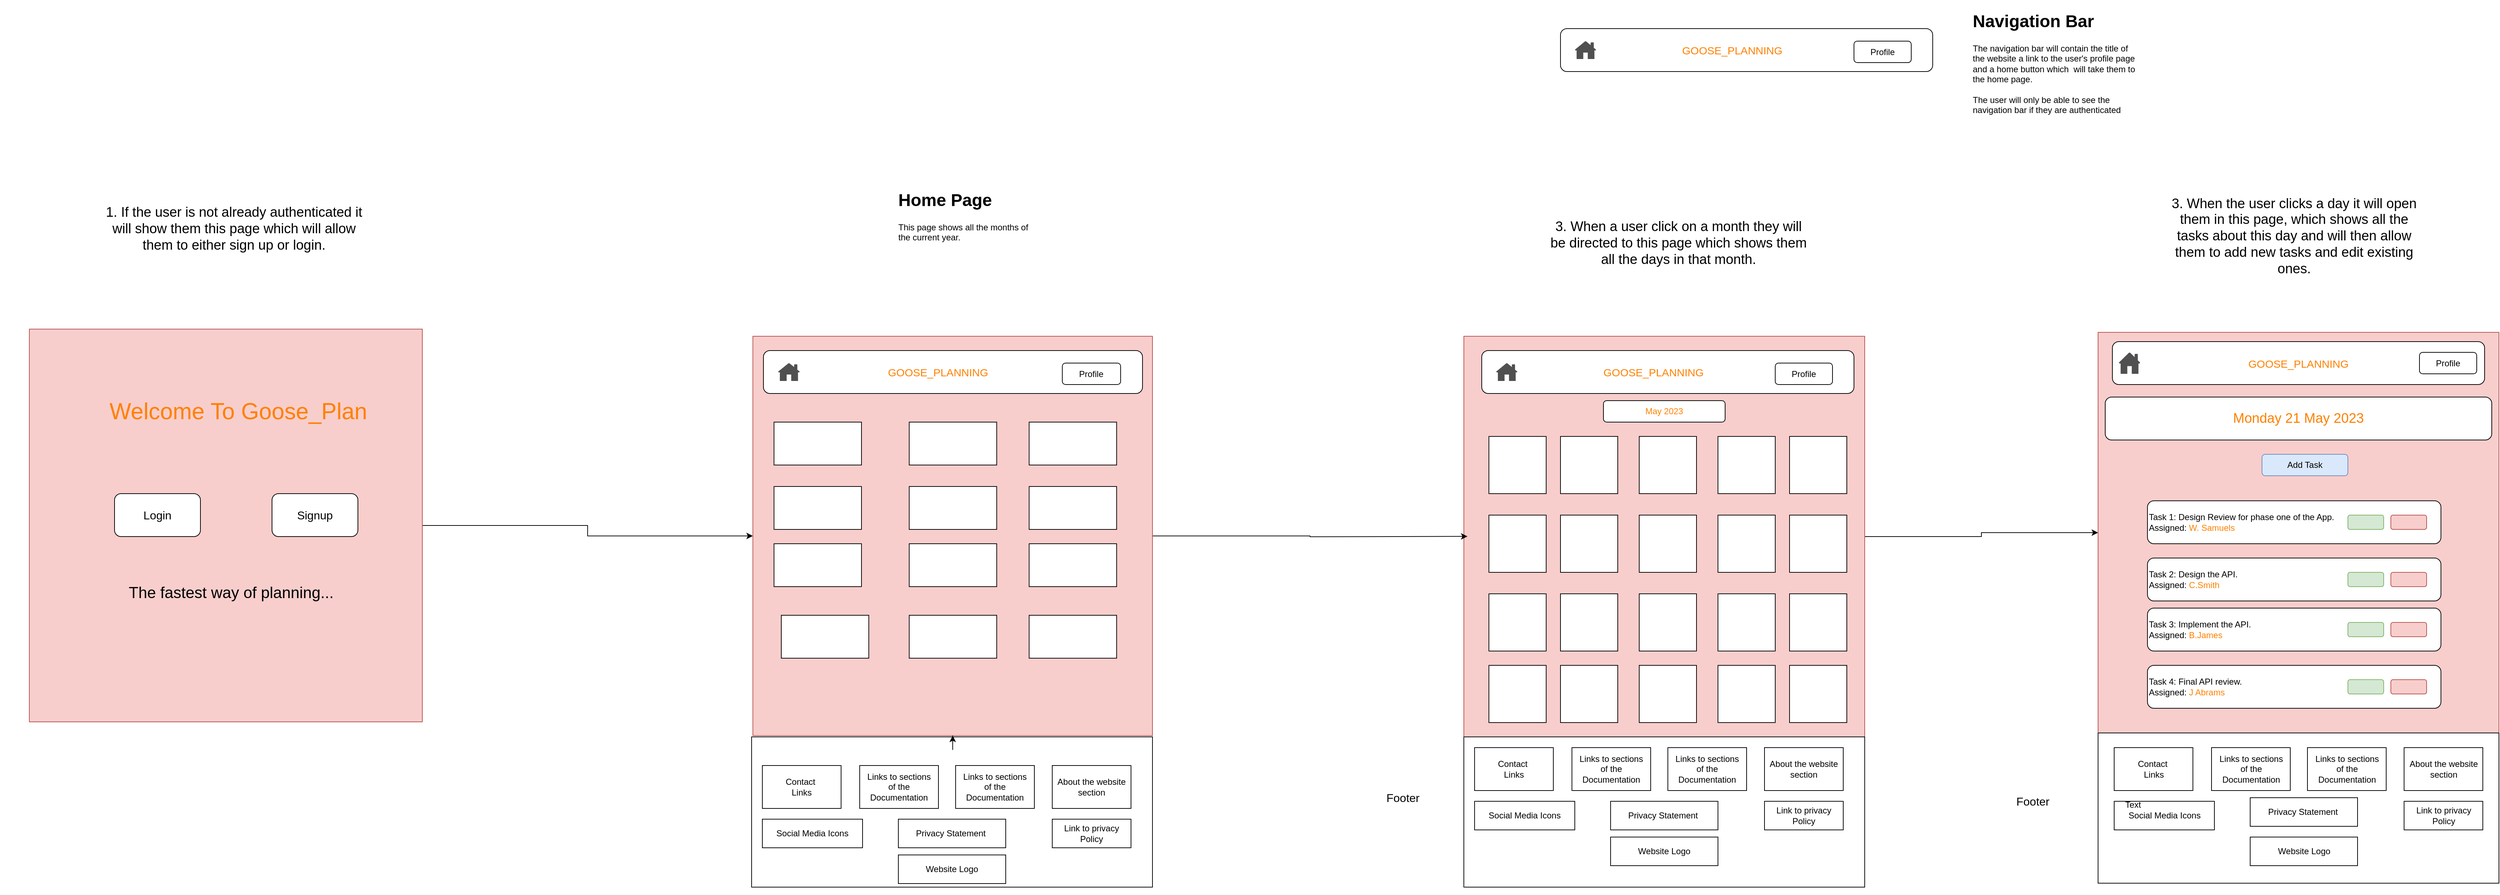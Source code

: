 <mxfile version="21.2.2" type="github">
  <diagram name="Page-1" id="fN_kPUefRSK5LdBiKVOg">
    <mxGraphModel dx="2937" dy="1979" grid="1" gridSize="10" guides="1" tooltips="1" connect="1" arrows="1" fold="1" page="1" pageScale="1" pageWidth="827" pageHeight="1169" math="0" shadow="0">
      <root>
        <mxCell id="0" />
        <mxCell id="1" parent="0" />
        <mxCell id="8TrDZY1N4ZAok5E6qu1y-56" style="edgeStyle=orthogonalEdgeStyle;rounded=0;orthogonalLoop=1;jettySize=auto;html=1;entryX=0;entryY=0.5;entryDx=0;entryDy=0;" edge="1" parent="1" source="8TrDZY1N4ZAok5E6qu1y-13" target="8TrDZY1N4ZAok5E6qu1y-55">
          <mxGeometry relative="1" as="geometry" />
        </mxCell>
        <mxCell id="8TrDZY1N4ZAok5E6qu1y-13" value="" style="whiteSpace=wrap;html=1;aspect=fixed;fillColor=#f8cecc;strokeColor=#b85450;movable=0;resizable=0;rotatable=0;deletable=0;editable=0;locked=1;connectable=0;" vertex="1" parent="1">
          <mxGeometry x="1035" y="10" width="560" height="560" as="geometry" />
        </mxCell>
        <mxCell id="8TrDZY1N4ZAok5E6qu1y-23" value="" style="whiteSpace=wrap;html=1;aspect=fixed;movable=0;resizable=0;rotatable=0;deletable=0;editable=0;locked=1;connectable=0;" vertex="1" parent="1">
          <mxGeometry x="1070" y="150" width="80" height="80" as="geometry" />
        </mxCell>
        <mxCell id="8TrDZY1N4ZAok5E6qu1y-24" value="" style="whiteSpace=wrap;html=1;aspect=fixed;movable=0;resizable=0;rotatable=0;deletable=0;editable=0;locked=1;connectable=0;" vertex="1" parent="1">
          <mxGeometry x="1070" y="370" width="80" height="80" as="geometry" />
        </mxCell>
        <mxCell id="8TrDZY1N4ZAok5E6qu1y-26" value="" style="whiteSpace=wrap;html=1;aspect=fixed;movable=0;resizable=0;rotatable=0;deletable=0;editable=0;locked=1;connectable=0;" vertex="1" parent="1">
          <mxGeometry x="1070" y="260" width="80" height="80" as="geometry" />
        </mxCell>
        <mxCell id="8TrDZY1N4ZAok5E6qu1y-27" value="" style="whiteSpace=wrap;html=1;aspect=fixed;movable=0;resizable=0;rotatable=0;deletable=0;editable=0;locked=1;connectable=0;" vertex="1" parent="1">
          <mxGeometry x="1070" y="470" width="80" height="80" as="geometry" />
        </mxCell>
        <mxCell id="8TrDZY1N4ZAok5E6qu1y-28" value="" style="whiteSpace=wrap;html=1;aspect=fixed;movable=0;resizable=0;rotatable=0;deletable=0;editable=0;locked=1;connectable=0;" vertex="1" parent="1">
          <mxGeometry x="1170" y="260" width="80" height="80" as="geometry" />
        </mxCell>
        <mxCell id="8TrDZY1N4ZAok5E6qu1y-29" value="" style="whiteSpace=wrap;html=1;aspect=fixed;movable=0;resizable=0;rotatable=0;deletable=0;editable=0;locked=1;connectable=0;" vertex="1" parent="1">
          <mxGeometry x="1280" y="260" width="80" height="80" as="geometry" />
        </mxCell>
        <mxCell id="8TrDZY1N4ZAok5E6qu1y-30" value="" style="whiteSpace=wrap;html=1;aspect=fixed;movable=0;resizable=0;rotatable=0;deletable=0;editable=0;locked=1;connectable=0;" vertex="1" parent="1">
          <mxGeometry x="1390" y="260" width="80" height="80" as="geometry" />
        </mxCell>
        <mxCell id="8TrDZY1N4ZAok5E6qu1y-31" value="" style="whiteSpace=wrap;html=1;aspect=fixed;movable=0;resizable=0;rotatable=0;deletable=0;editable=0;locked=1;connectable=0;" vertex="1" parent="1">
          <mxGeometry x="1490" y="260" width="80" height="80" as="geometry" />
        </mxCell>
        <mxCell id="8TrDZY1N4ZAok5E6qu1y-32" value="" style="whiteSpace=wrap;html=1;aspect=fixed;movable=0;resizable=0;rotatable=0;deletable=0;editable=0;locked=1;connectable=0;" vertex="1" parent="1">
          <mxGeometry x="1070" y="370" width="80" height="80" as="geometry" />
        </mxCell>
        <mxCell id="8TrDZY1N4ZAok5E6qu1y-33" value="" style="whiteSpace=wrap;html=1;aspect=fixed;movable=0;resizable=0;rotatable=0;deletable=0;editable=0;locked=1;connectable=0;" vertex="1" parent="1">
          <mxGeometry x="1170" y="370" width="80" height="80" as="geometry" />
        </mxCell>
        <mxCell id="8TrDZY1N4ZAok5E6qu1y-34" value="" style="whiteSpace=wrap;html=1;aspect=fixed;movable=0;resizable=0;rotatable=0;deletable=0;editable=0;locked=1;connectable=0;" vertex="1" parent="1">
          <mxGeometry x="1280" y="370" width="80" height="80" as="geometry" />
        </mxCell>
        <mxCell id="8TrDZY1N4ZAok5E6qu1y-35" value="" style="whiteSpace=wrap;html=1;aspect=fixed;movable=0;resizable=0;rotatable=0;deletable=0;editable=0;locked=1;connectable=0;" vertex="1" parent="1">
          <mxGeometry x="1390" y="370" width="80" height="80" as="geometry" />
        </mxCell>
        <mxCell id="8TrDZY1N4ZAok5E6qu1y-36" value="" style="whiteSpace=wrap;html=1;aspect=fixed;movable=0;resizable=0;rotatable=0;deletable=0;editable=0;locked=1;connectable=0;" vertex="1" parent="1">
          <mxGeometry x="1490" y="370" width="80" height="80" as="geometry" />
        </mxCell>
        <mxCell id="8TrDZY1N4ZAok5E6qu1y-37" value="" style="whiteSpace=wrap;html=1;aspect=fixed;movable=0;resizable=0;rotatable=0;deletable=0;editable=0;locked=1;connectable=0;" vertex="1" parent="1">
          <mxGeometry x="1070" y="470" width="80" height="80" as="geometry" />
        </mxCell>
        <mxCell id="8TrDZY1N4ZAok5E6qu1y-38" value="" style="whiteSpace=wrap;html=1;aspect=fixed;movable=0;resizable=0;rotatable=0;deletable=0;editable=0;locked=1;connectable=0;" vertex="1" parent="1">
          <mxGeometry x="1170" y="470" width="80" height="80" as="geometry" />
        </mxCell>
        <mxCell id="8TrDZY1N4ZAok5E6qu1y-39" value="" style="whiteSpace=wrap;html=1;aspect=fixed;movable=0;resizable=0;rotatable=0;deletable=0;editable=0;locked=1;connectable=0;" vertex="1" parent="1">
          <mxGeometry x="1280" y="470" width="80" height="80" as="geometry" />
        </mxCell>
        <mxCell id="8TrDZY1N4ZAok5E6qu1y-40" value="" style="whiteSpace=wrap;html=1;aspect=fixed;movable=0;resizable=0;rotatable=0;deletable=0;editable=0;locked=1;connectable=0;" vertex="1" parent="1">
          <mxGeometry x="1390" y="470" width="80" height="80" as="geometry" />
        </mxCell>
        <mxCell id="8TrDZY1N4ZAok5E6qu1y-41" value="" style="whiteSpace=wrap;html=1;aspect=fixed;movable=0;resizable=0;rotatable=0;deletable=0;editable=0;locked=1;connectable=0;" vertex="1" parent="1">
          <mxGeometry x="1490" y="470" width="80" height="80" as="geometry" />
        </mxCell>
        <mxCell id="8TrDZY1N4ZAok5E6qu1y-42" value="" style="whiteSpace=wrap;html=1;aspect=fixed;movable=0;resizable=0;rotatable=0;deletable=0;editable=0;locked=1;connectable=0;" vertex="1" parent="1">
          <mxGeometry x="1070" y="150" width="80" height="80" as="geometry" />
        </mxCell>
        <mxCell id="8TrDZY1N4ZAok5E6qu1y-43" value="" style="whiteSpace=wrap;html=1;aspect=fixed;movable=0;resizable=0;rotatable=0;deletable=0;editable=0;locked=1;connectable=0;" vertex="1" parent="1">
          <mxGeometry x="1170" y="150" width="80" height="80" as="geometry" />
        </mxCell>
        <mxCell id="8TrDZY1N4ZAok5E6qu1y-44" value="" style="whiteSpace=wrap;html=1;aspect=fixed;movable=0;resizable=0;rotatable=0;deletable=0;editable=0;locked=1;connectable=0;" vertex="1" parent="1">
          <mxGeometry x="1280" y="150" width="80" height="80" as="geometry" />
        </mxCell>
        <mxCell id="8TrDZY1N4ZAok5E6qu1y-45" value="" style="whiteSpace=wrap;html=1;aspect=fixed;movable=0;resizable=0;rotatable=0;deletable=0;editable=0;locked=1;connectable=0;" vertex="1" parent="1">
          <mxGeometry x="1390" y="150" width="80" height="80" as="geometry" />
        </mxCell>
        <mxCell id="8TrDZY1N4ZAok5E6qu1y-46" value="" style="whiteSpace=wrap;html=1;aspect=fixed;movable=0;resizable=0;rotatable=0;deletable=0;editable=0;locked=1;connectable=0;" vertex="1" parent="1">
          <mxGeometry x="1490" y="150" width="80" height="80" as="geometry" />
        </mxCell>
        <mxCell id="8TrDZY1N4ZAok5E6qu1y-52" value="&lt;font style=&quot;font-size: 19px;&quot;&gt;3. When a user click on a month they will be directed to this page which shows them all the days in that month.&lt;/font&gt;" style="text;strokeColor=none;align=center;fillColor=none;html=1;verticalAlign=middle;whiteSpace=wrap;rounded=0;" vertex="1" parent="1">
          <mxGeometry x="1150" y="-230" width="370" height="220" as="geometry" />
        </mxCell>
        <mxCell id="8TrDZY1N4ZAok5E6qu1y-53" value="&lt;font style=&quot;font-size: 19px;&quot;&gt;1. If the user is not already authenticated it will show them this page which will allow them to either sign up or login.&lt;/font&gt;" style="text;strokeColor=none;align=center;fillColor=none;html=1;verticalAlign=middle;whiteSpace=wrap;rounded=0;" vertex="1" parent="1">
          <mxGeometry x="-868.5" y="-250" width="370" height="220" as="geometry" />
        </mxCell>
        <mxCell id="8TrDZY1N4ZAok5E6qu1y-55" value="" style="whiteSpace=wrap;html=1;aspect=fixed;fillColor=#f8cecc;strokeColor=#b85450;movable=1;resizable=1;rotatable=1;deletable=1;editable=1;locked=0;connectable=1;labelBackgroundColor=#FFFFFF;" vertex="1" parent="1">
          <mxGeometry x="1921" y="4.5" width="560" height="560" as="geometry" />
        </mxCell>
        <mxCell id="8TrDZY1N4ZAok5E6qu1y-57" value="&lt;span style=&quot;font-size: 19px;&quot;&gt;3. When the user clicks a day it will open them in this page, which shows all the tasks about this day and will then allow them to add new tasks and edit existing ones.&lt;/span&gt;" style="text;strokeColor=none;align=center;fillColor=none;html=1;verticalAlign=middle;whiteSpace=wrap;rounded=0;" vertex="1" parent="1">
          <mxGeometry x="2010" y="-240" width="370" height="220" as="geometry" />
        </mxCell>
        <mxCell id="8TrDZY1N4ZAok5E6qu1y-59" value="&lt;font color=&quot;#ff8000&quot;&gt;Monday 21 May 2023&lt;/font&gt;" style="rounded=1;whiteSpace=wrap;html=1;strokeWidth=1;fontSize=19;" vertex="1" parent="1">
          <mxGeometry x="1931" y="95" width="540" height="60" as="geometry" />
        </mxCell>
        <mxCell id="8TrDZY1N4ZAok5E6qu1y-60" value="Task 1: Design Review for phase one of the App.&lt;br&gt;Assigned: &lt;font color=&quot;#ff8000&quot;&gt;W. Samuels&lt;/font&gt;" style="rounded=1;whiteSpace=wrap;html=1;align=left;movable=1;resizable=1;rotatable=1;deletable=1;editable=1;locked=0;connectable=1;" vertex="1" parent="1">
          <mxGeometry x="1990" y="240" width="410" height="60" as="geometry" />
        </mxCell>
        <mxCell id="8TrDZY1N4ZAok5E6qu1y-61" value="" style="rounded=1;whiteSpace=wrap;html=1;fillColor=#d5e8d4;strokeColor=#82b366;movable=1;resizable=1;rotatable=1;deletable=1;editable=1;locked=0;connectable=1;" vertex="1" parent="1">
          <mxGeometry x="2270" y="260" width="50" height="20" as="geometry" />
        </mxCell>
        <mxCell id="8TrDZY1N4ZAok5E6qu1y-62" value="" style="rounded=1;whiteSpace=wrap;html=1;fillColor=#f8cecc;strokeColor=#b85450;movable=1;resizable=1;rotatable=1;deletable=1;editable=1;locked=0;connectable=1;" vertex="1" parent="1">
          <mxGeometry x="2330" y="260" width="50" height="20" as="geometry" />
        </mxCell>
        <mxCell id="8TrDZY1N4ZAok5E6qu1y-63" value="Task 3: Implement the API.&lt;br&gt;Assigned:&lt;font color=&quot;#ff8000&quot;&gt; B.James&lt;/font&gt;" style="rounded=1;whiteSpace=wrap;html=1;align=left;movable=1;resizable=1;rotatable=1;deletable=1;editable=1;locked=0;connectable=1;" vertex="1" parent="1">
          <mxGeometry x="1990" y="390" width="410" height="60" as="geometry" />
        </mxCell>
        <mxCell id="8TrDZY1N4ZAok5E6qu1y-64" value="Task 4: Final API review.&lt;br&gt;Assigned: &lt;font color=&quot;#ff8000&quot;&gt;J Abrams&lt;/font&gt;" style="rounded=1;whiteSpace=wrap;html=1;align=left;movable=1;resizable=1;rotatable=1;deletable=1;editable=1;locked=0;connectable=1;" vertex="1" parent="1">
          <mxGeometry x="1990" y="470" width="410" height="60" as="geometry" />
        </mxCell>
        <mxCell id="8TrDZY1N4ZAok5E6qu1y-65" value="Task 2: Design the API.&lt;br&gt;Assigned: &lt;font color=&quot;#ff8000&quot;&gt;C.Smith&lt;/font&gt;" style="rounded=1;whiteSpace=wrap;html=1;align=left;movable=1;resizable=1;rotatable=1;deletable=1;editable=1;locked=0;connectable=1;" vertex="1" parent="1">
          <mxGeometry x="1990" y="320" width="410" height="60" as="geometry" />
        </mxCell>
        <mxCell id="8TrDZY1N4ZAok5E6qu1y-66" value="" style="rounded=1;whiteSpace=wrap;html=1;fillColor=#d5e8d4;strokeColor=#82b366;movable=1;resizable=1;rotatable=1;deletable=1;editable=1;locked=0;connectable=1;" vertex="1" parent="1">
          <mxGeometry x="2270" y="340" width="50" height="20" as="geometry" />
        </mxCell>
        <mxCell id="8TrDZY1N4ZAok5E6qu1y-67" value="" style="rounded=1;whiteSpace=wrap;html=1;fillColor=#d5e8d4;strokeColor=#82b366;movable=1;resizable=1;rotatable=1;deletable=1;editable=1;locked=0;connectable=1;" vertex="1" parent="1">
          <mxGeometry x="2270" y="410" width="50" height="20" as="geometry" />
        </mxCell>
        <mxCell id="8TrDZY1N4ZAok5E6qu1y-68" value="" style="rounded=1;whiteSpace=wrap;html=1;fillColor=#d5e8d4;strokeColor=#82b366;movable=1;resizable=1;rotatable=1;deletable=1;editable=1;locked=0;connectable=1;" vertex="1" parent="1">
          <mxGeometry x="2270" y="490" width="50" height="20" as="geometry" />
        </mxCell>
        <mxCell id="8TrDZY1N4ZAok5E6qu1y-69" value="" style="rounded=1;whiteSpace=wrap;html=1;fillColor=#f8cecc;strokeColor=#b85450;movable=1;resizable=1;rotatable=1;deletable=1;editable=1;locked=0;connectable=1;" vertex="1" parent="1">
          <mxGeometry x="2330" y="340" width="50" height="20" as="geometry" />
        </mxCell>
        <mxCell id="8TrDZY1N4ZAok5E6qu1y-70" value="" style="rounded=1;whiteSpace=wrap;html=1;fillColor=#f8cecc;strokeColor=#b85450;movable=1;resizable=1;rotatable=1;deletable=1;editable=1;locked=0;connectable=1;" vertex="1" parent="1">
          <mxGeometry x="2330" y="410" width="50" height="20" as="geometry" />
        </mxCell>
        <mxCell id="8TrDZY1N4ZAok5E6qu1y-71" value="" style="rounded=1;whiteSpace=wrap;html=1;fillColor=#f8cecc;strokeColor=#b85450;movable=1;resizable=1;rotatable=1;deletable=1;editable=1;locked=0;connectable=1;" vertex="1" parent="1">
          <mxGeometry x="2330" y="490" width="50" height="20" as="geometry" />
        </mxCell>
        <mxCell id="8TrDZY1N4ZAok5E6qu1y-72" value="Add Task" style="rounded=1;whiteSpace=wrap;html=1;fillColor=#dae8fc;strokeColor=#6c8ebf;" vertex="1" parent="1">
          <mxGeometry x="2150" y="175" width="120" height="30" as="geometry" />
        </mxCell>
        <mxCell id="8TrDZY1N4ZAok5E6qu1y-84" value="" style="rounded=1;whiteSpace=wrap;html=1;fontColor=#0000FF;labelBackgroundColor=#0000FF;" vertex="1" parent="1">
          <mxGeometry x="1941" y="17.5" width="520" height="60" as="geometry" />
        </mxCell>
        <mxCell id="8TrDZY1N4ZAok5E6qu1y-85" value="Profile" style="rounded=1;whiteSpace=wrap;html=1;" vertex="1" parent="1">
          <mxGeometry x="2370" y="32.5" width="80" height="30" as="geometry" />
        </mxCell>
        <mxCell id="8TrDZY1N4ZAok5E6qu1y-86" value="" style="sketch=0;pointerEvents=1;shadow=0;dashed=0;html=1;strokeColor=none;fillColor=#505050;labelPosition=center;verticalLabelPosition=bottom;verticalAlign=top;outlineConnect=0;align=center;shape=mxgraph.office.concepts.home;" vertex="1" parent="1">
          <mxGeometry x="1950" y="32.5" width="30" height="30" as="geometry" />
        </mxCell>
        <mxCell id="8TrDZY1N4ZAok5E6qu1y-87" value="GOOSE_PLANNING" style="text;html=1;strokeColor=none;fillColor=none;align=center;verticalAlign=middle;whiteSpace=wrap;rounded=0;fontSize=15;fontColor=#FF8000;" vertex="1" parent="1">
          <mxGeometry x="2171" y="32.5" width="60" height="30" as="geometry" />
        </mxCell>
        <mxCell id="8TrDZY1N4ZAok5E6qu1y-88" value="May 2023" style="rounded=1;whiteSpace=wrap;html=1;fontColor=#FF8000;" vertex="1" parent="1">
          <mxGeometry x="1230" y="100" width="170" height="30" as="geometry" />
        </mxCell>
        <mxCell id="8TrDZY1N4ZAok5E6qu1y-90" value="" style="rounded=0;whiteSpace=wrap;html=1;" vertex="1" parent="1">
          <mxGeometry x="1035" y="570" width="560" height="210" as="geometry" />
        </mxCell>
        <mxCell id="8TrDZY1N4ZAok5E6qu1y-113" value="" style="rounded=0;whiteSpace=wrap;html=1;container=1;" vertex="1" parent="1">
          <mxGeometry x="1921" y="564.5" width="560" height="210" as="geometry">
            <mxRectangle x="1921" y="564.5" width="50" height="40" as="alternateBounds" />
          </mxGeometry>
        </mxCell>
        <mxCell id="8TrDZY1N4ZAok5E6qu1y-114" value="" style="group" vertex="1" connectable="0" parent="8TrDZY1N4ZAok5E6qu1y-113">
          <mxGeometry x="22.5" y="20.5" width="515" height="165" as="geometry" />
        </mxCell>
        <mxCell id="8TrDZY1N4ZAok5E6qu1y-105" value="Contact&amp;nbsp;&lt;br&gt;Links" style="rounded=0;whiteSpace=wrap;html=1;" vertex="1" parent="8TrDZY1N4ZAok5E6qu1y-114">
          <mxGeometry width="110" height="60" as="geometry" />
        </mxCell>
        <mxCell id="8TrDZY1N4ZAok5E6qu1y-106" value="Links to sections&lt;br&gt;of the Documentation" style="rounded=0;whiteSpace=wrap;html=1;" vertex="1" parent="8TrDZY1N4ZAok5E6qu1y-114">
          <mxGeometry x="136" width="110" height="60" as="geometry" />
        </mxCell>
        <mxCell id="8TrDZY1N4ZAok5E6qu1y-108" value="Links to sections&lt;br&gt;of the Documentation" style="rounded=0;whiteSpace=wrap;html=1;" vertex="1" parent="8TrDZY1N4ZAok5E6qu1y-114">
          <mxGeometry x="270" width="110" height="60" as="geometry" />
        </mxCell>
        <mxCell id="8TrDZY1N4ZAok5E6qu1y-109" value="Social Media Icons" style="rounded=0;whiteSpace=wrap;html=1;" vertex="1" parent="8TrDZY1N4ZAok5E6qu1y-114">
          <mxGeometry y="75" width="140" height="40" as="geometry" />
        </mxCell>
        <mxCell id="8TrDZY1N4ZAok5E6qu1y-110" value="Link to privacy Policy" style="rounded=0;whiteSpace=wrap;html=1;" vertex="1" parent="8TrDZY1N4ZAok5E6qu1y-114">
          <mxGeometry x="405" y="75" width="110" height="40" as="geometry" />
        </mxCell>
        <mxCell id="8TrDZY1N4ZAok5E6qu1y-111" value="About the website section" style="rounded=0;whiteSpace=wrap;html=1;" vertex="1" parent="8TrDZY1N4ZAok5E6qu1y-114">
          <mxGeometry x="405" width="110" height="60" as="geometry" />
        </mxCell>
        <mxCell id="8TrDZY1N4ZAok5E6qu1y-112" value="Website Logo" style="rounded=0;whiteSpace=wrap;html=1;" vertex="1" parent="8TrDZY1N4ZAok5E6qu1y-114">
          <mxGeometry x="190" y="125" width="150" height="40" as="geometry" />
        </mxCell>
        <mxCell id="8TrDZY1N4ZAok5E6qu1y-107" value="Privacy Statement&amp;nbsp;" style="rounded=0;whiteSpace=wrap;html=1;container=0;" vertex="1" parent="8TrDZY1N4ZAok5E6qu1y-114">
          <mxGeometry x="190" y="70" width="150" height="40" as="geometry">
            <mxRectangle x="200" y="90.5" width="140" height="30" as="alternateBounds" />
          </mxGeometry>
        </mxCell>
        <mxCell id="8TrDZY1N4ZAok5E6qu1y-115" value="" style="group" vertex="1" connectable="0" parent="1">
          <mxGeometry x="1035" y="550" width="560" height="210" as="geometry" />
        </mxCell>
        <mxCell id="8TrDZY1N4ZAok5E6qu1y-95" value="Contact&amp;nbsp;&lt;br&gt;Links" style="rounded=0;whiteSpace=wrap;html=1;" vertex="1" parent="8TrDZY1N4ZAok5E6qu1y-115">
          <mxGeometry x="15" y="35" width="110" height="60" as="geometry" />
        </mxCell>
        <mxCell id="8TrDZY1N4ZAok5E6qu1y-96" value="Links to sections&lt;br&gt;of the Documentation" style="rounded=0;whiteSpace=wrap;html=1;" vertex="1" parent="8TrDZY1N4ZAok5E6qu1y-115">
          <mxGeometry x="151" y="35" width="110" height="60" as="geometry" />
        </mxCell>
        <mxCell id="8TrDZY1N4ZAok5E6qu1y-97" value="Privacy Statement&amp;nbsp;" style="rounded=0;whiteSpace=wrap;html=1;" vertex="1" parent="8TrDZY1N4ZAok5E6qu1y-115">
          <mxGeometry x="205" y="110" width="150" height="40" as="geometry" />
        </mxCell>
        <mxCell id="8TrDZY1N4ZAok5E6qu1y-98" value="Links to sections&lt;br&gt;of the Documentation" style="rounded=0;whiteSpace=wrap;html=1;" vertex="1" parent="8TrDZY1N4ZAok5E6qu1y-115">
          <mxGeometry x="285" y="35" width="110" height="60" as="geometry" />
        </mxCell>
        <mxCell id="8TrDZY1N4ZAok5E6qu1y-99" value="Social Media Icons" style="rounded=0;whiteSpace=wrap;html=1;" vertex="1" parent="8TrDZY1N4ZAok5E6qu1y-115">
          <mxGeometry x="15" y="110" width="140" height="40" as="geometry" />
        </mxCell>
        <mxCell id="8TrDZY1N4ZAok5E6qu1y-100" value="Link to privacy Policy" style="rounded=0;whiteSpace=wrap;html=1;" vertex="1" parent="8TrDZY1N4ZAok5E6qu1y-115">
          <mxGeometry x="420" y="110" width="110" height="40" as="geometry" />
        </mxCell>
        <mxCell id="8TrDZY1N4ZAok5E6qu1y-101" value="About the website section" style="rounded=0;whiteSpace=wrap;html=1;" vertex="1" parent="8TrDZY1N4ZAok5E6qu1y-115">
          <mxGeometry x="420" y="35" width="110" height="60" as="geometry" />
        </mxCell>
        <mxCell id="8TrDZY1N4ZAok5E6qu1y-103" value="Website Logo" style="rounded=0;whiteSpace=wrap;html=1;" vertex="1" parent="8TrDZY1N4ZAok5E6qu1y-115">
          <mxGeometry x="205" y="160" width="150" height="40" as="geometry" />
        </mxCell>
        <mxCell id="8TrDZY1N4ZAok5E6qu1y-116" value="Text" style="text;html=1;strokeColor=none;fillColor=none;align=center;verticalAlign=middle;whiteSpace=wrap;rounded=0;" vertex="1" parent="1">
          <mxGeometry x="1940" y="650" width="60" height="30" as="geometry" />
        </mxCell>
        <mxCell id="8TrDZY1N4ZAok5E6qu1y-118" value="Footer" style="text;html=1;strokeColor=none;fillColor=none;align=center;verticalAlign=middle;whiteSpace=wrap;rounded=0;fontSize=16;" vertex="1" parent="1">
          <mxGeometry x="1780" y="640" width="100" height="40" as="geometry" />
        </mxCell>
        <mxCell id="8TrDZY1N4ZAok5E6qu1y-119" value="Footer" style="text;html=1;strokeColor=none;fillColor=none;align=center;verticalAlign=middle;whiteSpace=wrap;rounded=0;fontSize=16;" vertex="1" parent="1">
          <mxGeometry x="900" y="635" width="100" height="40" as="geometry" />
        </mxCell>
        <mxCell id="8TrDZY1N4ZAok5E6qu1y-120" value="" style="group" vertex="1" connectable="0" parent="1">
          <mxGeometry x="1060" y="30" width="520" height="60" as="geometry" />
        </mxCell>
        <mxCell id="8TrDZY1N4ZAok5E6qu1y-78" value="" style="rounded=1;whiteSpace=wrap;html=1;" vertex="1" parent="8TrDZY1N4ZAok5E6qu1y-120">
          <mxGeometry width="520" height="60" as="geometry" />
        </mxCell>
        <mxCell id="8TrDZY1N4ZAok5E6qu1y-79" value="GOOSE_PLANNING" style="text;html=1;strokeColor=none;fillColor=none;align=center;verticalAlign=middle;whiteSpace=wrap;rounded=0;fontColor=#FF8000;fontSize=15;" vertex="1" parent="8TrDZY1N4ZAok5E6qu1y-120">
          <mxGeometry x="210" y="15" width="60" height="30" as="geometry" />
        </mxCell>
        <mxCell id="8TrDZY1N4ZAok5E6qu1y-82" value="" style="sketch=0;pointerEvents=1;shadow=0;dashed=0;html=1;strokeColor=none;fillColor=#505050;labelPosition=center;verticalLabelPosition=bottom;verticalAlign=top;outlineConnect=0;align=center;shape=mxgraph.office.concepts.home;" vertex="1" parent="8TrDZY1N4ZAok5E6qu1y-120">
          <mxGeometry x="20" y="17.5" width="30" height="25" as="geometry" />
        </mxCell>
        <mxCell id="8TrDZY1N4ZAok5E6qu1y-83" value="Profile" style="rounded=1;whiteSpace=wrap;html=1;" vertex="1" parent="8TrDZY1N4ZAok5E6qu1y-120">
          <mxGeometry x="410" y="17.5" width="80" height="30" as="geometry" />
        </mxCell>
        <mxCell id="8TrDZY1N4ZAok5E6qu1y-121" value="" style="group" vertex="1" connectable="0" parent="1">
          <mxGeometry x="1170" y="-420" width="520" height="60" as="geometry" />
        </mxCell>
        <mxCell id="8TrDZY1N4ZAok5E6qu1y-122" value="" style="rounded=1;whiteSpace=wrap;html=1;" vertex="1" parent="8TrDZY1N4ZAok5E6qu1y-121">
          <mxGeometry width="520" height="60" as="geometry" />
        </mxCell>
        <mxCell id="8TrDZY1N4ZAok5E6qu1y-123" value="GOOSE_PLANNING" style="text;html=1;strokeColor=none;fillColor=none;align=center;verticalAlign=middle;whiteSpace=wrap;rounded=0;fontColor=#FF8000;fontSize=15;" vertex="1" parent="8TrDZY1N4ZAok5E6qu1y-121">
          <mxGeometry x="210" y="15" width="60" height="30" as="geometry" />
        </mxCell>
        <mxCell id="8TrDZY1N4ZAok5E6qu1y-124" value="" style="sketch=0;pointerEvents=1;shadow=0;dashed=0;html=1;strokeColor=none;fillColor=#505050;labelPosition=center;verticalLabelPosition=bottom;verticalAlign=top;outlineConnect=0;align=center;shape=mxgraph.office.concepts.home;" vertex="1" parent="8TrDZY1N4ZAok5E6qu1y-121">
          <mxGeometry x="20" y="17.5" width="30" height="25" as="geometry" />
        </mxCell>
        <mxCell id="8TrDZY1N4ZAok5E6qu1y-125" value="Profile" style="rounded=1;whiteSpace=wrap;html=1;" vertex="1" parent="8TrDZY1N4ZAok5E6qu1y-121">
          <mxGeometry x="410" y="17.5" width="80" height="30" as="geometry" />
        </mxCell>
        <mxCell id="8TrDZY1N4ZAok5E6qu1y-126" value="&lt;h1&gt;Navigation Bar&lt;/h1&gt;&lt;div&gt;The navigation bar will contain the title of the website a link to the user&#39;s profile page and a home button which&amp;nbsp; will take them to the home page.&lt;/div&gt;&lt;div&gt;&lt;br&gt;&lt;/div&gt;&lt;div&gt;The user will only be able to see the navigation bar if they are authenticated&lt;/div&gt;" style="text;html=1;strokeColor=none;fillColor=none;spacing=5;spacingTop=-20;whiteSpace=wrap;overflow=hidden;rounded=0;" vertex="1" parent="1">
          <mxGeometry x="1741" y="-450" width="239" height="160" as="geometry" />
        </mxCell>
        <mxCell id="8TrDZY1N4ZAok5E6qu1y-154" value="" style="group" vertex="1" connectable="0" parent="1">
          <mxGeometry x="40" y="570" width="821" height="220" as="geometry" />
        </mxCell>
        <mxCell id="8TrDZY1N4ZAok5E6qu1y-155" value="Contact&amp;nbsp;&lt;br&gt;Links" style="rounded=0;whiteSpace=wrap;html=1;" vertex="1" parent="8TrDZY1N4ZAok5E6qu1y-154">
          <mxGeometry x="15" y="35" width="110" height="60" as="geometry" />
        </mxCell>
        <mxCell id="8TrDZY1N4ZAok5E6qu1y-156" value="Links to sections&lt;br&gt;of the Documentation" style="rounded=0;whiteSpace=wrap;html=1;" vertex="1" parent="8TrDZY1N4ZAok5E6qu1y-154">
          <mxGeometry x="151" y="35" width="110" height="60" as="geometry" />
        </mxCell>
        <mxCell id="8TrDZY1N4ZAok5E6qu1y-157" value="Privacy Statement&amp;nbsp;" style="rounded=0;whiteSpace=wrap;html=1;" vertex="1" parent="8TrDZY1N4ZAok5E6qu1y-154">
          <mxGeometry x="205" y="110" width="150" height="40" as="geometry" />
        </mxCell>
        <mxCell id="8TrDZY1N4ZAok5E6qu1y-158" value="Links to sections&lt;br&gt;of the Documentation" style="rounded=0;whiteSpace=wrap;html=1;" vertex="1" parent="8TrDZY1N4ZAok5E6qu1y-154">
          <mxGeometry x="285" y="35" width="110" height="60" as="geometry" />
        </mxCell>
        <mxCell id="8TrDZY1N4ZAok5E6qu1y-159" value="Social Media Icons" style="rounded=0;whiteSpace=wrap;html=1;" vertex="1" parent="8TrDZY1N4ZAok5E6qu1y-154">
          <mxGeometry x="15" y="110" width="140" height="40" as="geometry" />
        </mxCell>
        <mxCell id="8TrDZY1N4ZAok5E6qu1y-160" value="Link to privacy Policy" style="rounded=0;whiteSpace=wrap;html=1;" vertex="1" parent="8TrDZY1N4ZAok5E6qu1y-154">
          <mxGeometry x="420" y="110" width="110" height="40" as="geometry" />
        </mxCell>
        <mxCell id="8TrDZY1N4ZAok5E6qu1y-161" value="About the website section" style="rounded=0;whiteSpace=wrap;html=1;" vertex="1" parent="8TrDZY1N4ZAok5E6qu1y-154">
          <mxGeometry x="420" y="35" width="110" height="60" as="geometry" />
        </mxCell>
        <mxCell id="8TrDZY1N4ZAok5E6qu1y-162" value="Website Logo" style="rounded=0;whiteSpace=wrap;html=1;" vertex="1" parent="8TrDZY1N4ZAok5E6qu1y-154">
          <mxGeometry x="205" y="160" width="150" height="40" as="geometry" />
        </mxCell>
        <mxCell id="8TrDZY1N4ZAok5E6qu1y-163" value="" style="rounded=0;whiteSpace=wrap;html=1;" vertex="1" parent="8TrDZY1N4ZAok5E6qu1y-154">
          <mxGeometry width="560" height="210" as="geometry" />
        </mxCell>
        <mxCell id="8TrDZY1N4ZAok5E6qu1y-164" value="" style="group" vertex="1" connectable="0" parent="8TrDZY1N4ZAok5E6qu1y-154">
          <mxGeometry y="5" width="560" height="210" as="geometry" />
        </mxCell>
        <mxCell id="8TrDZY1N4ZAok5E6qu1y-165" value="Contact&amp;nbsp;&lt;br&gt;Links" style="rounded=0;whiteSpace=wrap;html=1;" vertex="1" parent="8TrDZY1N4ZAok5E6qu1y-164">
          <mxGeometry x="15" y="35" width="110" height="60" as="geometry" />
        </mxCell>
        <mxCell id="8TrDZY1N4ZAok5E6qu1y-166" value="Links to sections&lt;br&gt;of the Documentation" style="rounded=0;whiteSpace=wrap;html=1;" vertex="1" parent="8TrDZY1N4ZAok5E6qu1y-164">
          <mxGeometry x="151" y="35" width="110" height="60" as="geometry" />
        </mxCell>
        <mxCell id="8TrDZY1N4ZAok5E6qu1y-167" value="Privacy Statement&amp;nbsp;" style="rounded=0;whiteSpace=wrap;html=1;" vertex="1" parent="8TrDZY1N4ZAok5E6qu1y-164">
          <mxGeometry x="205" y="110" width="150" height="40" as="geometry" />
        </mxCell>
        <mxCell id="8TrDZY1N4ZAok5E6qu1y-168" value="Links to sections&lt;br&gt;of the Documentation" style="rounded=0;whiteSpace=wrap;html=1;" vertex="1" parent="8TrDZY1N4ZAok5E6qu1y-164">
          <mxGeometry x="285" y="35" width="110" height="60" as="geometry" />
        </mxCell>
        <mxCell id="8TrDZY1N4ZAok5E6qu1y-169" value="Social Media Icons" style="rounded=0;whiteSpace=wrap;html=1;" vertex="1" parent="8TrDZY1N4ZAok5E6qu1y-164">
          <mxGeometry x="15" y="110" width="140" height="40" as="geometry" />
        </mxCell>
        <mxCell id="8TrDZY1N4ZAok5E6qu1y-170" value="Link to privacy Policy" style="rounded=0;whiteSpace=wrap;html=1;" vertex="1" parent="8TrDZY1N4ZAok5E6qu1y-164">
          <mxGeometry x="420" y="110" width="110" height="40" as="geometry" />
        </mxCell>
        <mxCell id="8TrDZY1N4ZAok5E6qu1y-171" value="About the website section" style="rounded=0;whiteSpace=wrap;html=1;" vertex="1" parent="8TrDZY1N4ZAok5E6qu1y-164">
          <mxGeometry x="420" y="35" width="110" height="60" as="geometry" />
        </mxCell>
        <mxCell id="8TrDZY1N4ZAok5E6qu1y-172" value="Website Logo" style="rounded=0;whiteSpace=wrap;html=1;" vertex="1" parent="8TrDZY1N4ZAok5E6qu1y-164">
          <mxGeometry x="205" y="160" width="150" height="40" as="geometry" />
        </mxCell>
        <mxCell id="8TrDZY1N4ZAok5E6qu1y-135" style="edgeStyle=orthogonalEdgeStyle;rounded=0;orthogonalLoop=1;jettySize=auto;html=1;entryX=0;entryY=0.5;entryDx=0;entryDy=0;exitX=1;exitY=0.5;exitDx=0;exitDy=0;" edge="1" parent="1" source="WnF0JKDLOTkhBMKJS6SP-1" target="8TrDZY1N4ZAok5E6qu1y-129">
          <mxGeometry relative="1" as="geometry" />
        </mxCell>
        <mxCell id="8TrDZY1N4ZAok5E6qu1y-127" value="" style="group;movable=0;resizable=0;rotatable=0;deletable=0;editable=0;locked=1;connectable=0;" vertex="1" connectable="0" parent="1">
          <mxGeometry x="-1010" width="653" height="549" as="geometry" />
        </mxCell>
        <mxCell id="WnF0JKDLOTkhBMKJS6SP-1" value="" style="whiteSpace=wrap;html=1;aspect=fixed;fillColor=#f8cecc;strokeColor=#b85450;movable=1;resizable=1;rotatable=1;deletable=1;editable=1;locked=0;connectable=1;" parent="8TrDZY1N4ZAok5E6qu1y-127" vertex="1">
          <mxGeometry x="41" width="549" height="549" as="geometry" />
        </mxCell>
        <mxCell id="8TrDZY1N4ZAok5E6qu1y-5" value="Login" style="rounded=1;whiteSpace=wrap;html=1;fontSize=16;movable=1;resizable=1;rotatable=1;deletable=1;editable=1;locked=0;connectable=1;" vertex="1" parent="8TrDZY1N4ZAok5E6qu1y-127">
          <mxGeometry x="160" y="230" width="120" height="60" as="geometry" />
        </mxCell>
        <mxCell id="8TrDZY1N4ZAok5E6qu1y-6" value="Signup" style="rounded=1;whiteSpace=wrap;html=1;fontSize=16;movable=1;resizable=1;rotatable=1;deletable=1;editable=1;locked=0;connectable=1;" vertex="1" parent="8TrDZY1N4ZAok5E6qu1y-127">
          <mxGeometry x="380" y="230" width="120" height="60" as="geometry" />
        </mxCell>
        <mxCell id="8TrDZY1N4ZAok5E6qu1y-7" value="Welcome To Goose_Plan" style="text;strokeColor=none;align=center;fillColor=none;html=1;verticalAlign=middle;whiteSpace=wrap;rounded=0;fontSize=32;movable=1;resizable=1;rotatable=1;deletable=1;editable=1;locked=0;connectable=1;fontColor=#FF8000;" vertex="1" parent="8TrDZY1N4ZAok5E6qu1y-127">
          <mxGeometry x="13" y="40" width="640" height="150" as="geometry" />
        </mxCell>
        <mxCell id="8TrDZY1N4ZAok5E6qu1y-8" value="&lt;font style=&quot;font-size: 22px;&quot;&gt;The fastest way of planning...&lt;/font&gt;" style="text;strokeColor=none;align=center;fillColor=none;html=1;verticalAlign=middle;whiteSpace=wrap;rounded=0;fontSize=32;movable=1;resizable=1;rotatable=1;deletable=1;editable=1;locked=0;connectable=1;" vertex="1" parent="8TrDZY1N4ZAok5E6qu1y-127">
          <mxGeometry y="300" width="646" height="130" as="geometry" />
        </mxCell>
        <mxCell id="8TrDZY1N4ZAok5E6qu1y-9" style="edgeStyle=orthogonalEdgeStyle;rounded=0;orthogonalLoop=1;jettySize=auto;html=1;exitX=0.5;exitY=1;exitDx=0;exitDy=0;movable=0;resizable=0;rotatable=0;deletable=0;editable=0;locked=1;connectable=0;" edge="1" parent="8TrDZY1N4ZAok5E6qu1y-127" source="WnF0JKDLOTkhBMKJS6SP-1" target="WnF0JKDLOTkhBMKJS6SP-1">
          <mxGeometry relative="1" as="geometry" />
        </mxCell>
        <mxCell id="8TrDZY1N4ZAok5E6qu1y-128" value="" style="group;fontColor=#FF8000;" vertex="1" connectable="0" parent="1">
          <mxGeometry y="10" width="665" height="558.25" as="geometry" />
        </mxCell>
        <mxCell id="8TrDZY1N4ZAok5E6qu1y-173" style="edgeStyle=orthogonalEdgeStyle;rounded=0;orthogonalLoop=1;jettySize=auto;html=1;exitX=1;exitY=0.5;exitDx=0;exitDy=0;" edge="1" parent="8TrDZY1N4ZAok5E6qu1y-128" source="8TrDZY1N4ZAok5E6qu1y-129">
          <mxGeometry relative="1" as="geometry">
            <mxPoint x="1040.0" y="279.75" as="targetPoint" />
          </mxGeometry>
        </mxCell>
        <mxCell id="8TrDZY1N4ZAok5E6qu1y-129" value="" style="whiteSpace=wrap;html=1;aspect=fixed;fillColor=#f8cecc;strokeColor=#b85450;movable=1;resizable=1;rotatable=1;deletable=1;editable=1;locked=0;connectable=1;" vertex="1" parent="8TrDZY1N4ZAok5E6qu1y-128">
          <mxGeometry x="41.75" width="558.25" height="558.25" as="geometry" />
        </mxCell>
        <mxCell id="8TrDZY1N4ZAok5E6qu1y-134" style="edgeStyle=orthogonalEdgeStyle;rounded=0;orthogonalLoop=1;jettySize=auto;html=1;exitX=0.5;exitY=1;exitDx=0;exitDy=0;movable=0;resizable=0;rotatable=0;deletable=0;editable=0;locked=1;connectable=0;" edge="1" parent="8TrDZY1N4ZAok5E6qu1y-128" source="8TrDZY1N4ZAok5E6qu1y-129" target="8TrDZY1N4ZAok5E6qu1y-129">
          <mxGeometry relative="1" as="geometry" />
        </mxCell>
        <mxCell id="8TrDZY1N4ZAok5E6qu1y-136" value="" style="group" vertex="1" connectable="0" parent="8TrDZY1N4ZAok5E6qu1y-128">
          <mxGeometry x="56.52" y="20" width="529.556" height="60" as="geometry" />
        </mxCell>
        <mxCell id="8TrDZY1N4ZAok5E6qu1y-137" value="" style="rounded=1;whiteSpace=wrap;html=1;" vertex="1" parent="8TrDZY1N4ZAok5E6qu1y-136">
          <mxGeometry width="529.556" height="60" as="geometry" />
        </mxCell>
        <mxCell id="8TrDZY1N4ZAok5E6qu1y-138" value="GOOSE_PLANNING" style="text;html=1;strokeColor=none;fillColor=none;align=center;verticalAlign=middle;whiteSpace=wrap;rounded=0;fontColor=#FF8000;fontSize=15;" vertex="1" parent="8TrDZY1N4ZAok5E6qu1y-136">
          <mxGeometry x="213.859" y="15" width="61.103" height="30" as="geometry" />
        </mxCell>
        <mxCell id="8TrDZY1N4ZAok5E6qu1y-139" value="" style="sketch=0;pointerEvents=1;shadow=0;dashed=0;html=1;strokeColor=none;fillColor=#505050;labelPosition=center;verticalLabelPosition=bottom;verticalAlign=top;outlineConnect=0;align=center;shape=mxgraph.office.concepts.home;" vertex="1" parent="8TrDZY1N4ZAok5E6qu1y-136">
          <mxGeometry x="20.368" y="17.5" width="30.551" height="25" as="geometry" />
        </mxCell>
        <mxCell id="8TrDZY1N4ZAok5E6qu1y-140" value="Profile" style="rounded=1;whiteSpace=wrap;html=1;" vertex="1" parent="8TrDZY1N4ZAok5E6qu1y-136">
          <mxGeometry x="417.534" y="17.5" width="81.47" height="30" as="geometry" />
        </mxCell>
        <mxCell id="8TrDZY1N4ZAok5E6qu1y-142" value="" style="rounded=0;whiteSpace=wrap;html=1;" vertex="1" parent="8TrDZY1N4ZAok5E6qu1y-128">
          <mxGeometry x="71.286" y="120" width="122.205" height="60" as="geometry" />
        </mxCell>
        <mxCell id="8TrDZY1N4ZAok5E6qu1y-143" value="" style="rounded=0;whiteSpace=wrap;html=1;" vertex="1" parent="8TrDZY1N4ZAok5E6qu1y-128">
          <mxGeometry x="260.195" y="120" width="122.205" height="60" as="geometry" />
        </mxCell>
        <mxCell id="8TrDZY1N4ZAok5E6qu1y-144" value="" style="rounded=0;whiteSpace=wrap;html=1;" vertex="1" parent="8TrDZY1N4ZAok5E6qu1y-128">
          <mxGeometry x="427.718" y="120" width="122.205" height="60" as="geometry" />
        </mxCell>
        <mxCell id="8TrDZY1N4ZAok5E6qu1y-151" value="" style="rounded=0;whiteSpace=wrap;html=1;" vertex="1" parent="8TrDZY1N4ZAok5E6qu1y-128">
          <mxGeometry x="71.286" y="210" width="122.205" height="60" as="geometry" />
        </mxCell>
        <mxCell id="8TrDZY1N4ZAok5E6qu1y-153" value="" style="rounded=0;whiteSpace=wrap;html=1;" vertex="1" parent="8TrDZY1N4ZAok5E6qu1y-128">
          <mxGeometry x="427.718" y="210" width="122.205" height="60" as="geometry" />
        </mxCell>
        <mxCell id="8TrDZY1N4ZAok5E6qu1y-149" value="" style="rounded=0;whiteSpace=wrap;html=1;" vertex="1" parent="8TrDZY1N4ZAok5E6qu1y-128">
          <mxGeometry x="260.195" y="290" width="122.205" height="60" as="geometry" />
        </mxCell>
        <mxCell id="8TrDZY1N4ZAok5E6qu1y-146" value="" style="rounded=0;whiteSpace=wrap;html=1;" vertex="1" parent="8TrDZY1N4ZAok5E6qu1y-128">
          <mxGeometry x="260.195" y="390" width="122.205" height="60" as="geometry" />
        </mxCell>
        <mxCell id="8TrDZY1N4ZAok5E6qu1y-150" value="" style="rounded=0;whiteSpace=wrap;html=1;" vertex="1" parent="8TrDZY1N4ZAok5E6qu1y-128">
          <mxGeometry x="427.718" y="290" width="122.205" height="60" as="geometry" />
        </mxCell>
        <mxCell id="8TrDZY1N4ZAok5E6qu1y-147" value="" style="rounded=0;whiteSpace=wrap;html=1;" vertex="1" parent="8TrDZY1N4ZAok5E6qu1y-128">
          <mxGeometry x="427.718" y="390" width="122.205" height="60" as="geometry" />
        </mxCell>
        <mxCell id="8TrDZY1N4ZAok5E6qu1y-148" value="" style="rounded=0;whiteSpace=wrap;html=1;" vertex="1" parent="8TrDZY1N4ZAok5E6qu1y-128">
          <mxGeometry x="71.286" y="290" width="122.205" height="60" as="geometry" />
        </mxCell>
        <mxCell id="8TrDZY1N4ZAok5E6qu1y-145" value="" style="rounded=0;whiteSpace=wrap;html=1;" vertex="1" parent="8TrDZY1N4ZAok5E6qu1y-128">
          <mxGeometry x="81.47" y="390" width="122.205" height="60" as="geometry" />
        </mxCell>
        <mxCell id="8TrDZY1N4ZAok5E6qu1y-152" value="" style="rounded=0;whiteSpace=wrap;html=1;labelBorderColor=#FF8000;labelBackgroundColor=none;" vertex="1" parent="8TrDZY1N4ZAok5E6qu1y-128">
          <mxGeometry x="260.195" y="210" width="122.205" height="60" as="geometry" />
        </mxCell>
        <mxCell id="8TrDZY1N4ZAok5E6qu1y-141" value="&lt;h1&gt;Home Page&lt;/h1&gt;&lt;div&gt;This page shows all the months of the current year.&lt;/div&gt;" style="text;html=1;strokeColor=none;fillColor=none;spacing=5;spacingTop=-20;whiteSpace=wrap;overflow=hidden;rounded=0;" vertex="1" parent="1">
          <mxGeometry x="240" y="-200" width="190" height="190" as="geometry" />
        </mxCell>
      </root>
    </mxGraphModel>
  </diagram>
</mxfile>
